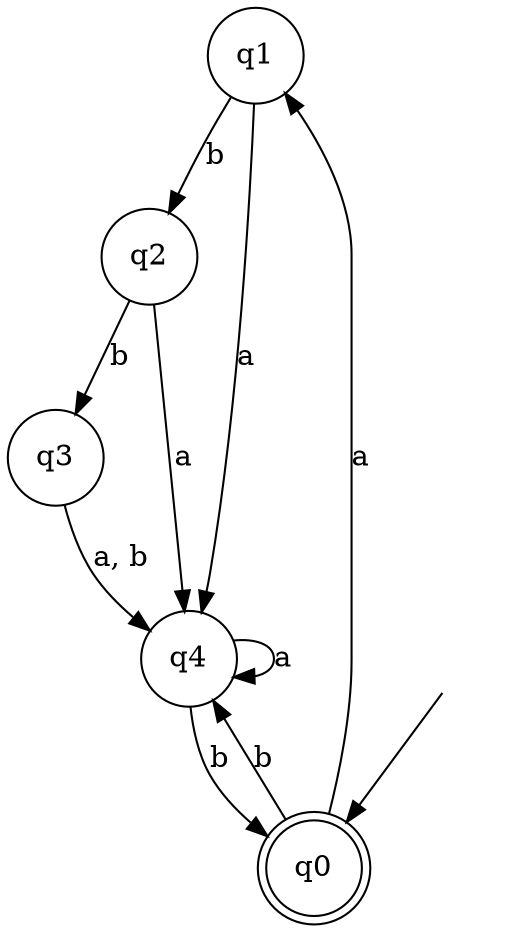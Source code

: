 digraph Automaton {

q1 [shape = circle];

q2 [shape = circle];

q3 [shape = circle];

q4 [shape = circle];

_nil [style = invis];

q0 [shape = doublecircle];

q0 -> q4 [label = "b"];

q3 -> q4 [label = "a, b"];

_nil -> q0;

q1 -> q2 [label = "b"];

q1 -> q4 [label = "a"];

q4 -> q0 [label = "b"];

q2 -> q3 [label = "b"];

q2 -> q4 [label = "a"];

q0 -> q1 [label = "a"];

q4 -> q4 [label = "a"];

}

